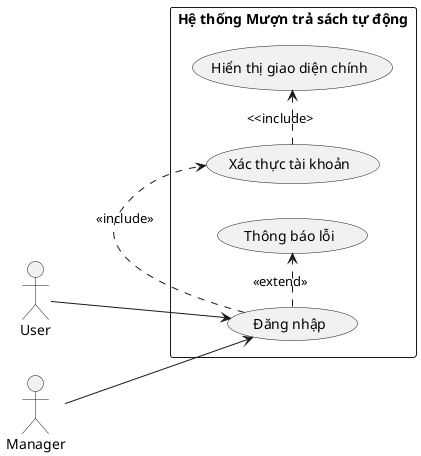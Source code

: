 @startuml
left to right direction
actor User
actor Manager

rectangle "Hệ thống Mượn trả sách tự động" {
    (Đăng nhập) as UC1
    (Xác thực tài khoản) as UC2
    (Hiển thị giao diện chính) as UC3
    (Thông báo lỗi) as UC4
}

User --> UC1
Manager --> UC1

UC1 .> UC2 : <<include>>  
UC1 .> UC4 : <<extend>>   
UC2 .> UC3 : <<include>
@enduml
